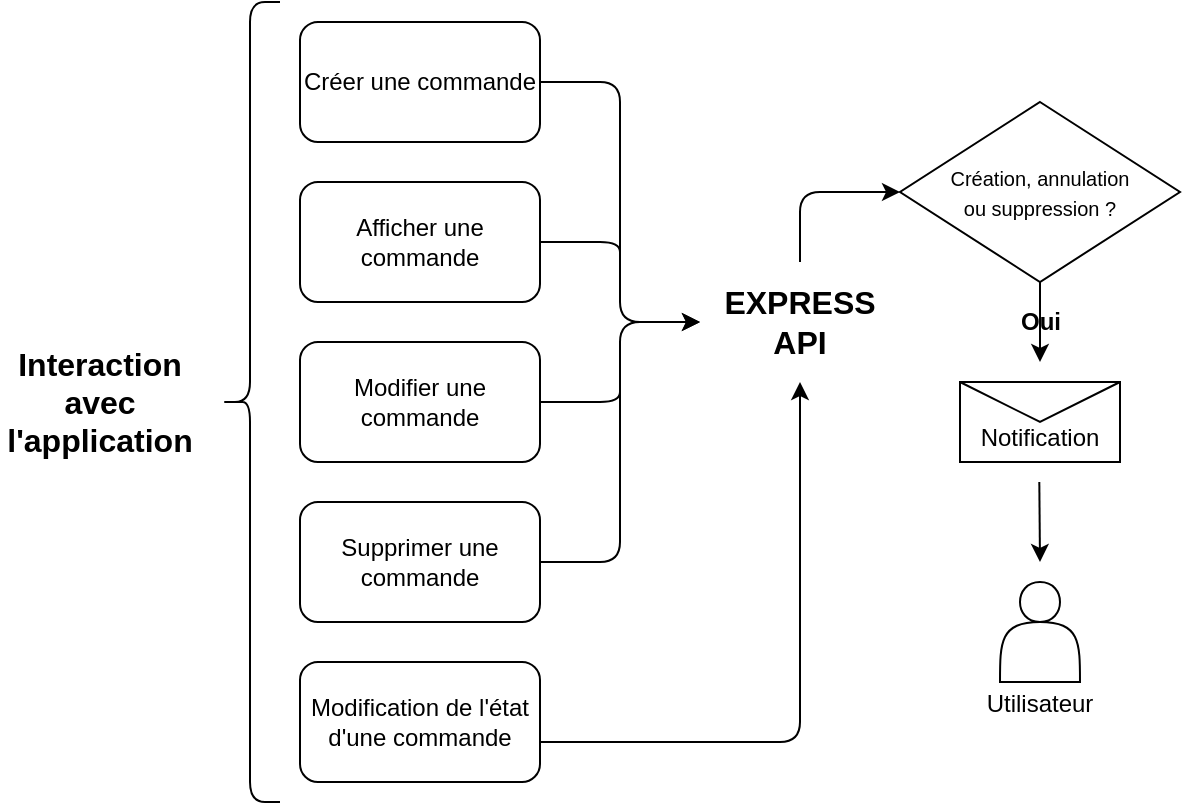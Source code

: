 <mxfile version="14.1.8" type="device"><diagram id="_SEBqKUU43GhI6oi_CuC" name="Page-1"><mxGraphModel dx="813" dy="475" grid="1" gridSize="10" guides="1" tooltips="1" connect="1" arrows="1" fold="1" page="1" pageScale="1" pageWidth="827" pageHeight="1169" math="0" shadow="0"><root><mxCell id="0"/><mxCell id="1" parent="0"/><mxCell id="ZQPLXM5_cIdNZcc5L3PG-1" value="Créer une commande" style="rounded=1;whiteSpace=wrap;html=1;" parent="1" vertex="1"><mxGeometry x="170" y="30" width="120" height="60" as="geometry"/></mxCell><mxCell id="ZQPLXM5_cIdNZcc5L3PG-2" value="Modifier une commande" style="rounded=1;whiteSpace=wrap;html=1;" parent="1" vertex="1"><mxGeometry x="170" y="190" width="120" height="60" as="geometry"/></mxCell><mxCell id="ZQPLXM5_cIdNZcc5L3PG-3" value="Supprimer une commande" style="rounded=1;whiteSpace=wrap;html=1;" parent="1" vertex="1"><mxGeometry x="170" y="270" width="120" height="60" as="geometry"/></mxCell><mxCell id="ZQPLXM5_cIdNZcc5L3PG-5" value="Afficher une commande" style="rounded=1;whiteSpace=wrap;html=1;" parent="1" vertex="1"><mxGeometry x="170" y="110" width="120" height="60" as="geometry"/></mxCell><mxCell id="ZQPLXM5_cIdNZcc5L3PG-6" value="" style="endArrow=classic;html=1;edgeStyle=orthogonalEdgeStyle;exitX=1;exitY=0.5;exitDx=0;exitDy=0;" parent="1" source="ZQPLXM5_cIdNZcc5L3PG-1" edge="1"><mxGeometry width="50" height="50" relative="1" as="geometry"><mxPoint x="430" y="210" as="sourcePoint"/><mxPoint x="370" y="180" as="targetPoint"/><Array as="points"><mxPoint x="330" y="60"/><mxPoint x="330" y="180"/></Array></mxGeometry></mxCell><mxCell id="ZQPLXM5_cIdNZcc5L3PG-7" value="" style="endArrow=none;html=1;endFill=0;exitX=1;exitY=0.5;exitDx=0;exitDy=0;edgeStyle=orthogonalEdgeStyle;" parent="1" source="ZQPLXM5_cIdNZcc5L3PG-5" edge="1"><mxGeometry width="50" height="50" relative="1" as="geometry"><mxPoint x="300" y="139.66" as="sourcePoint"/><mxPoint x="330" y="150" as="targetPoint"/><Array as="points"><mxPoint x="330" y="140"/></Array></mxGeometry></mxCell><mxCell id="ZQPLXM5_cIdNZcc5L3PG-10" value="" style="endArrow=classic;html=1;edgeStyle=orthogonalEdgeStyle;exitX=1;exitY=0.5;exitDx=0;exitDy=0;" parent="1" source="ZQPLXM5_cIdNZcc5L3PG-3" edge="1"><mxGeometry width="50" height="50" relative="1" as="geometry"><mxPoint x="290" y="60" as="sourcePoint"/><mxPoint x="370" y="180" as="targetPoint"/><Array as="points"><mxPoint x="330" y="300"/><mxPoint x="330" y="180"/></Array></mxGeometry></mxCell><mxCell id="ZQPLXM5_cIdNZcc5L3PG-11" value="" style="endArrow=none;html=1;endFill=0;exitX=1;exitY=0.5;exitDx=0;exitDy=0;edgeStyle=orthogonalEdgeStyle;" parent="1" source="ZQPLXM5_cIdNZcc5L3PG-2" edge="1"><mxGeometry width="50" height="50" relative="1" as="geometry"><mxPoint x="320" y="210" as="sourcePoint"/><mxPoint x="330" y="210" as="targetPoint"/><Array as="points"><mxPoint x="330" y="220"/></Array></mxGeometry></mxCell><mxCell id="ZQPLXM5_cIdNZcc5L3PG-12" value="&lt;b&gt;&lt;font style=&quot;font-size: 16px&quot;&gt;EXPRESS&lt;br&gt;API&lt;br&gt;&lt;/font&gt;&lt;/b&gt;" style="text;html=1;strokeColor=none;fillColor=none;align=center;verticalAlign=middle;whiteSpace=wrap;rounded=0;" parent="1" vertex="1"><mxGeometry x="380" y="160" width="80" height="40" as="geometry"/></mxCell><mxCell id="ZQPLXM5_cIdNZcc5L3PG-14" value="&lt;br&gt;Notification" style="shape=message;html=1;whiteSpace=wrap;html=1;outlineConnect=0;" parent="1" vertex="1"><mxGeometry x="500" y="210" width="80" height="40" as="geometry"/></mxCell><mxCell id="ZQPLXM5_cIdNZcc5L3PG-15" value="" style="shape=curlyBracket;whiteSpace=wrap;html=1;rounded=1;" parent="1" vertex="1"><mxGeometry x="130" y="20" width="30" height="400" as="geometry"/></mxCell><mxCell id="ZQPLXM5_cIdNZcc5L3PG-17" value="&lt;b&gt;&lt;font style=&quot;font-size: 16px&quot;&gt;Interaction avec l'application&lt;br&gt;&lt;/font&gt;&lt;/b&gt;" style="text;html=1;strokeColor=none;fillColor=none;align=center;verticalAlign=middle;whiteSpace=wrap;rounded=0;" parent="1" vertex="1"><mxGeometry x="20" y="190" width="100" height="60" as="geometry"/></mxCell><mxCell id="ZQPLXM5_cIdNZcc5L3PG-18" value="Modification de l'état d'une commande" style="rounded=1;whiteSpace=wrap;html=1;" parent="1" vertex="1"><mxGeometry x="170" y="350" width="120" height="60" as="geometry"/></mxCell><mxCell id="ZQPLXM5_cIdNZcc5L3PG-19" value="" style="endArrow=classic;html=1;edgeStyle=orthogonalEdgeStyle;exitX=1;exitY=0.667;exitDx=0;exitDy=0;exitPerimeter=0;" parent="1" source="ZQPLXM5_cIdNZcc5L3PG-18" edge="1"><mxGeometry width="50" height="50" relative="1" as="geometry"><mxPoint x="310" y="380" as="sourcePoint"/><mxPoint x="420" y="210" as="targetPoint"/><Array as="points"><mxPoint x="420" y="390"/><mxPoint x="420" y="210"/></Array></mxGeometry></mxCell><mxCell id="ZQPLXM5_cIdNZcc5L3PG-21" value="" style="endArrow=classic;html=1;" parent="1" edge="1"><mxGeometry width="50" height="50" relative="1" as="geometry"><mxPoint x="539.66" y="260" as="sourcePoint"/><mxPoint x="540" y="300" as="targetPoint"/></mxGeometry></mxCell><mxCell id="ZQPLXM5_cIdNZcc5L3PG-22" value="&lt;br&gt;&lt;br&gt;&lt;br&gt;&lt;br&gt;&lt;br&gt;Utilisateur" style="shape=actor;whiteSpace=wrap;html=1;" parent="1" vertex="1"><mxGeometry x="520" y="310" width="40" height="50" as="geometry"/></mxCell><mxCell id="PJWTDvBVXiO4r8a3fWPh-1" value="" style="endArrow=classic;html=1;edgeStyle=orthogonalEdgeStyle;entryX=0;entryY=0.5;entryDx=0;entryDy=0;" edge="1" parent="1" target="PJWTDvBVXiO4r8a3fWPh-2"><mxGeometry width="50" height="50" relative="1" as="geometry"><mxPoint x="420" y="150" as="sourcePoint"/><mxPoint x="480" y="50" as="targetPoint"/><Array as="points"><mxPoint x="420" y="115"/></Array></mxGeometry></mxCell><mxCell id="PJWTDvBVXiO4r8a3fWPh-2" value="&lt;font style=&quot;font-size: 10px ; line-height: 120%&quot;&gt;Création, annulation&lt;br&gt;ou suppression ?&lt;/font&gt;" style="rhombus;whiteSpace=wrap;html=1;" vertex="1" parent="1"><mxGeometry x="470" y="70" width="140" height="90" as="geometry"/></mxCell><mxCell id="PJWTDvBVXiO4r8a3fWPh-3" value="" style="endArrow=classic;html=1;exitX=0.5;exitY=1;exitDx=0;exitDy=0;" edge="1" parent="1" source="PJWTDvBVXiO4r8a3fWPh-2"><mxGeometry width="50" height="50" relative="1" as="geometry"><mxPoint x="549.66" y="160" as="sourcePoint"/><mxPoint x="540" y="200" as="targetPoint"/></mxGeometry></mxCell><mxCell id="PJWTDvBVXiO4r8a3fWPh-4" value="Oui" style="edgeLabel;html=1;align=center;verticalAlign=middle;resizable=0;points=[];labelBackgroundColor=none;fontStyle=1;fontSize=12;labelBorderColor=none;" vertex="1" connectable="0" parent="PJWTDvBVXiO4r8a3fWPh-3"><mxGeometry x="-0.607" y="2" relative="1" as="geometry"><mxPoint x="-2" y="12" as="offset"/></mxGeometry></mxCell></root></mxGraphModel></diagram></mxfile>
